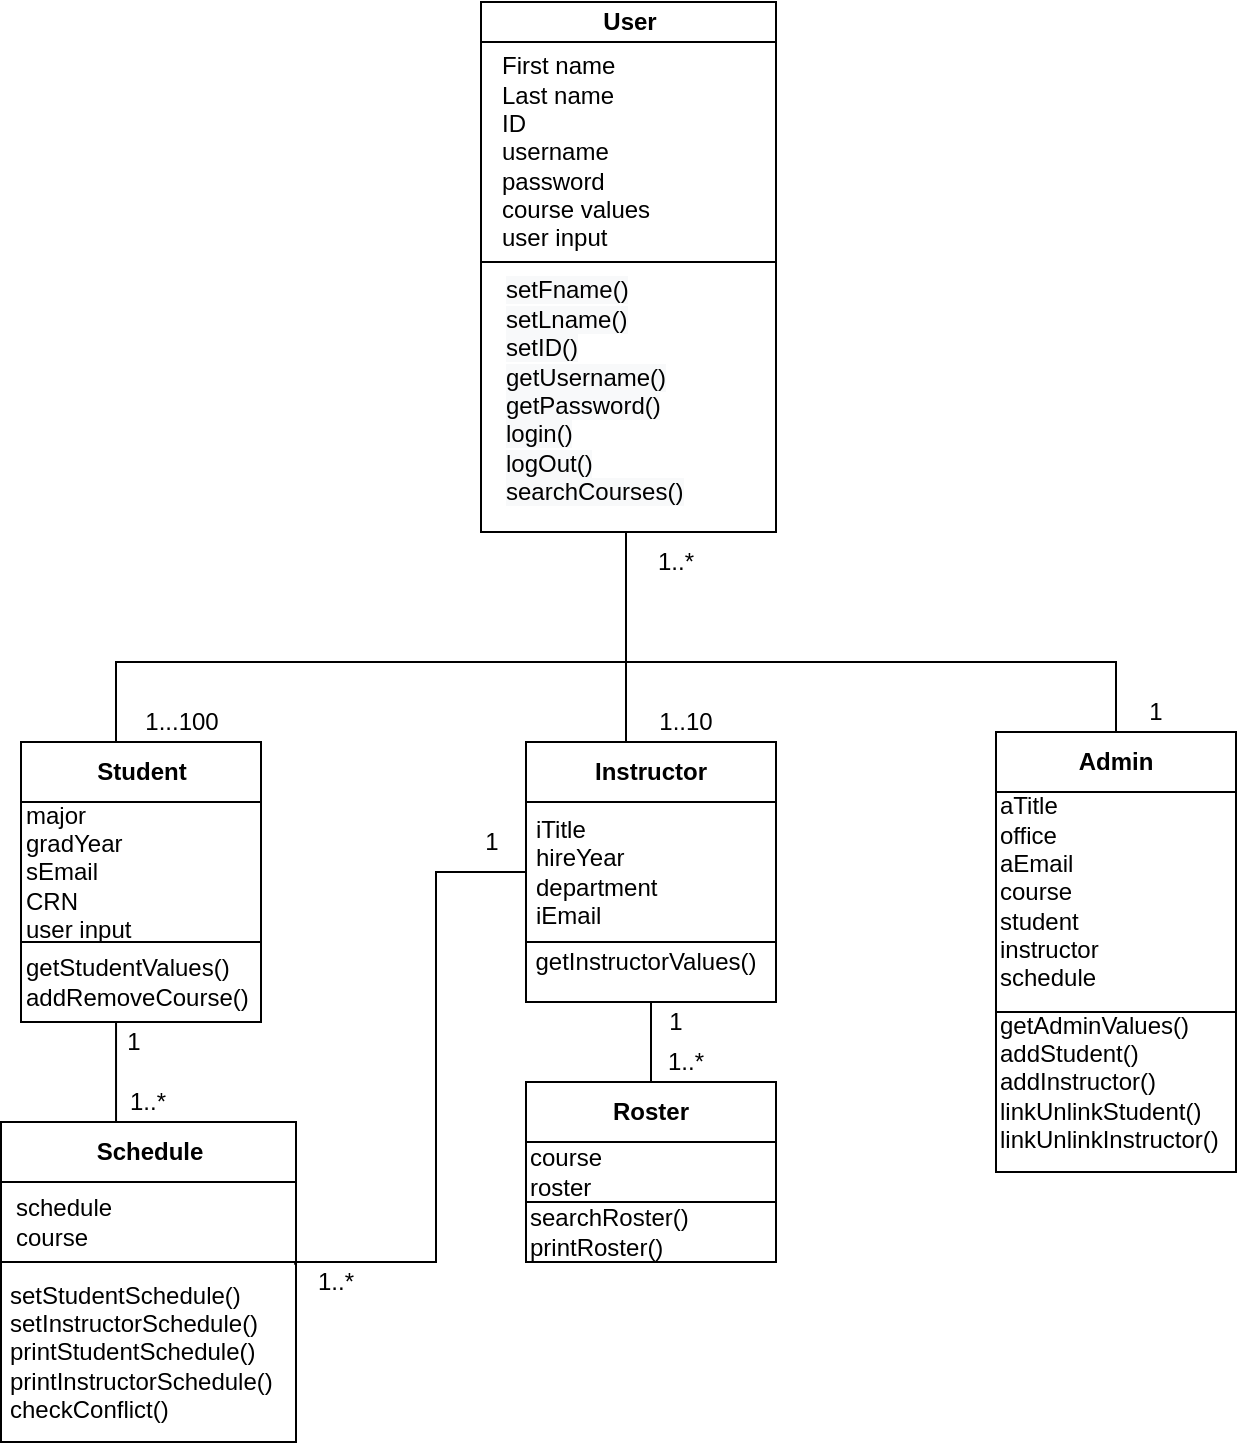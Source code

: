<mxfile version="13.3.4"><diagram id="9cIOM07T9-YGNOXP-FdK" name="Page-1"><mxGraphModel dx="1483" dy="829" grid="1" gridSize="10" guides="1" tooltips="1" connect="1" arrows="1" fold="1" page="1" pageScale="1" pageWidth="850" pageHeight="1100" math="0" shadow="0"><root><mxCell id="0"/><mxCell id="1" parent="0"/><mxCell id="Vj7BrCkwcQRklzfHVXEM-1" value="First name&amp;nbsp;&lt;br&gt;Last name&lt;br&gt;ID&lt;br&gt;username&amp;nbsp;&lt;br&gt;password&lt;br&gt;course values&lt;br&gt;user input" style="text;html=1;strokeColor=none;fillColor=none;align=left;verticalAlign=middle;whiteSpace=wrap;rounded=0;" parent="1" vertex="1"><mxGeometry x="351.25" y="80" width="130" height="50" as="geometry"/></mxCell><mxCell id="Vj7BrCkwcQRklzfHVXEM-10" value="&lt;br&gt;&lt;br&gt;&lt;span style=&quot;color: rgb(0 , 0 , 0) ; font-family: &amp;#34;helvetica&amp;#34; ; font-size: 12px ; font-style: normal ; font-weight: 400 ; letter-spacing: normal ; text-indent: 0px ; text-transform: none ; word-spacing: 0px ; background-color: rgb(248 , 249 , 250) ; display: inline ; float: none&quot;&gt;setFname()&lt;/span&gt;&lt;br style=&quot;color: rgb(0 , 0 , 0) ; font-family: &amp;#34;helvetica&amp;#34; ; font-size: 12px ; font-style: normal ; font-weight: 400 ; letter-spacing: normal ; text-indent: 0px ; text-transform: none ; word-spacing: 0px ; background-color: rgb(248 , 249 , 250)&quot;&gt;&lt;span style=&quot;color: rgb(0 , 0 , 0) ; font-family: &amp;#34;helvetica&amp;#34; ; font-size: 12px ; font-style: normal ; font-weight: 400 ; letter-spacing: normal ; text-indent: 0px ; text-transform: none ; word-spacing: 0px ; background-color: rgb(248 , 249 , 250) ; display: inline ; float: none&quot;&gt;setLname()&lt;/span&gt;&lt;br style=&quot;color: rgb(0 , 0 , 0) ; font-family: &amp;#34;helvetica&amp;#34; ; font-size: 12px ; font-style: normal ; font-weight: 400 ; letter-spacing: normal ; text-indent: 0px ; text-transform: none ; word-spacing: 0px ; background-color: rgb(248 , 249 , 250)&quot;&gt;&lt;span style=&quot;color: rgb(0 , 0 , 0) ; font-family: &amp;#34;helvetica&amp;#34; ; font-size: 12px ; font-style: normal ; font-weight: 400 ; letter-spacing: normal ; text-indent: 0px ; text-transform: none ; word-spacing: 0px ; background-color: rgb(248 , 249 , 250) ; display: inline ; float: none&quot;&gt;setID()&lt;br&gt;getUsername()&lt;br&gt;getPassword()&lt;br&gt;login()&lt;br&gt;logOut()&lt;br&gt;searchCourses()&lt;br&gt;&lt;/span&gt;" style="text;html=1;strokeColor=none;fillColor=none;align=left;verticalAlign=middle;whiteSpace=wrap;rounded=0;" parent="1" vertex="1"><mxGeometry x="352.5" y="190" width="80" height="40" as="geometry"/></mxCell><mxCell id="NWayfmKOfdbWDNxdP-Yo-30" style="edgeStyle=orthogonalEdgeStyle;rounded=0;orthogonalLoop=1;jettySize=auto;html=1;endArrow=none;endFill=0;gradientColor=none;" parent="1" source="Vj7BrCkwcQRklzfHVXEM-3" target="Vj7BrCkwcQRklzfHVXEM-31" edge="1"><mxGeometry relative="1" as="geometry"><Array as="points"><mxPoint x="415" y="360"/><mxPoint x="660" y="360"/></Array></mxGeometry></mxCell><mxCell id="NWayfmKOfdbWDNxdP-Yo-31" style="edgeStyle=orthogonalEdgeStyle;rounded=0;orthogonalLoop=1;jettySize=auto;html=1;endArrow=none;endFill=0;gradientColor=none;" parent="1" source="Vj7BrCkwcQRklzfHVXEM-3" edge="1"><mxGeometry relative="1" as="geometry"><mxPoint x="160" y="400" as="targetPoint"/><Array as="points"><mxPoint x="415" y="360"/><mxPoint x="160" y="360"/></Array></mxGeometry></mxCell><mxCell id="NWayfmKOfdbWDNxdP-Yo-33" style="edgeStyle=orthogonalEdgeStyle;rounded=0;orthogonalLoop=1;jettySize=auto;html=1;entryX=0.448;entryY=0.007;entryDx=0;entryDy=0;entryPerimeter=0;endArrow=none;endFill=0;gradientColor=none;" parent="1" source="Vj7BrCkwcQRklzfHVXEM-3" target="Vj7BrCkwcQRklzfHVXEM-22" edge="1"><mxGeometry relative="1" as="geometry"><Array as="points"><mxPoint x="415" y="355"/><mxPoint x="415" y="355"/></Array></mxGeometry></mxCell><mxCell id="Vj7BrCkwcQRklzfHVXEM-3" value="User" style="shape=table;html=1;whiteSpace=wrap;startSize=20;container=1;collapsible=0;childLayout=tableLayout;fixedRows=1;rowLines=0;fontStyle=1;align=center;columnLines=0;" parent="1" vertex="1"><mxGeometry x="342.5" y="30" width="147.5" height="265.0" as="geometry"/></mxCell><mxCell id="Vj7BrCkwcQRklzfHVXEM-4" value="" style="shape=partialRectangle;html=1;whiteSpace=wrap;collapsible=0;dropTarget=0;pointerEvents=0;fillColor=none;top=0;left=0;bottom=1;right=0;points=[[0,0.5],[1,0.5]];portConstraint=eastwest;gradientColor=none;" parent="Vj7BrCkwcQRklzfHVXEM-3" vertex="1"><mxGeometry y="20" width="147.5" height="110" as="geometry"/></mxCell><mxCell id="Vj7BrCkwcQRklzfHVXEM-5" value="" style="shape=partialRectangle;html=1;whiteSpace=wrap;connectable=0;fillColor=none;top=0;left=0;bottom=0;right=0;overflow=hidden;" parent="Vj7BrCkwcQRklzfHVXEM-4" vertex="1"><mxGeometry width="107" height="110" as="geometry"/></mxCell><mxCell id="Vj7BrCkwcQRklzfHVXEM-6" value="" style="shape=partialRectangle;html=1;whiteSpace=wrap;connectable=0;fillColor=none;top=0;left=0;bottom=0;right=0;align=left;spacingLeft=6;overflow=hidden;allowArrows=1;gradientColor=none;" parent="Vj7BrCkwcQRklzfHVXEM-4" vertex="1"><mxGeometry x="107" width="41" height="110" as="geometry"/></mxCell><mxCell id="Vj7BrCkwcQRklzfHVXEM-7" value="" style="shape=partialRectangle;html=1;whiteSpace=wrap;collapsible=0;dropTarget=0;pointerEvents=0;fillColor=none;top=0;left=0;bottom=0;right=0;points=[[0,0.5],[1,0.5]];portConstraint=eastwest;gradientColor=none;" parent="Vj7BrCkwcQRklzfHVXEM-3" vertex="1"><mxGeometry y="130" width="147.5" height="120" as="geometry"/></mxCell><mxCell id="Vj7BrCkwcQRklzfHVXEM-8" value="" style="shape=partialRectangle;html=1;whiteSpace=wrap;connectable=0;fillColor=none;top=0;left=0;bottom=0;right=0;overflow=hidden;align=left;" parent="Vj7BrCkwcQRklzfHVXEM-7" vertex="1"><mxGeometry width="107" height="120" as="geometry"/></mxCell><mxCell id="Vj7BrCkwcQRklzfHVXEM-9" value="" style="shape=partialRectangle;html=1;whiteSpace=wrap;connectable=0;fillColor=none;top=0;left=0;bottom=0;right=0;align=left;spacingLeft=6;overflow=hidden;gradientColor=none;" parent="Vj7BrCkwcQRklzfHVXEM-7" vertex="1"><mxGeometry x="107" width="41" height="120" as="geometry"/></mxCell><mxCell id="NWayfmKOfdbWDNxdP-Yo-61" value="major&lt;br&gt;gradYear&lt;br&gt;sEmail&lt;br&gt;CRN&lt;br&gt;user input" style="text;html=1;strokeColor=none;fillColor=none;align=left;verticalAlign=middle;whiteSpace=wrap;rounded=0;" parent="1" vertex="1"><mxGeometry x="112.5" y="440" width="100" height="50" as="geometry"/></mxCell><mxCell id="NWayfmKOfdbWDNxdP-Yo-62" value="getStudentValues()&lt;br&gt;addRemoveCourse()" style="text;html=1;strokeColor=none;fillColor=none;align=left;verticalAlign=middle;whiteSpace=wrap;rounded=0;" parent="1" vertex="1"><mxGeometry x="112.5" y="495" width="100" height="50" as="geometry"/></mxCell><mxCell id="NWayfmKOfdbWDNxdP-Yo-64" value="iTitle&lt;br&gt;hireYear&lt;br&gt;department&lt;br&gt;iEmail" style="text;html=1;strokeColor=none;fillColor=none;align=left;verticalAlign=middle;whiteSpace=wrap;rounded=0;" parent="1" vertex="1"><mxGeometry x="367.5" y="440" width="95" height="50" as="geometry"/></mxCell><mxCell id="NWayfmKOfdbWDNxdP-Yo-65" value="getInstructorValues()" style="text;html=1;strokeColor=none;fillColor=none;align=center;verticalAlign=middle;whiteSpace=wrap;rounded=0;" parent="1" vertex="1"><mxGeometry x="405" y="500" width="40" height="20" as="geometry"/></mxCell><mxCell id="NWayfmKOfdbWDNxdP-Yo-68" value="aTitle&lt;br&gt;office&amp;nbsp;&lt;br&gt;aEmail&lt;br&gt;course&lt;br&gt;student&lt;br&gt;instructor&lt;br&gt;schedule" style="text;html=1;strokeColor=none;fillColor=none;align=left;verticalAlign=middle;whiteSpace=wrap;rounded=0;" parent="1" vertex="1"><mxGeometry x="600" y="450" width="100" height="50" as="geometry"/></mxCell><mxCell id="NWayfmKOfdbWDNxdP-Yo-69" value="getAdminValues()&lt;br&gt;addStudent()&lt;br&gt;addInstructor()&lt;br&gt;linkUnlinkStudent()&lt;br&gt;linkUnlinkInstructor()" style="text;html=1;strokeColor=none;fillColor=none;align=left;verticalAlign=middle;whiteSpace=wrap;rounded=0;" parent="1" vertex="1"><mxGeometry x="600" y="550" width="100" height="40" as="geometry"/></mxCell><mxCell id="NWayfmKOfdbWDNxdP-Yo-101" value="schedule&lt;br&gt;course" style="text;html=1;strokeColor=none;fillColor=none;align=left;verticalAlign=middle;whiteSpace=wrap;rounded=0;" parent="1" vertex="1"><mxGeometry x="107.5" y="620" width="130" height="40" as="geometry"/></mxCell><mxCell id="NWayfmKOfdbWDNxdP-Yo-102" value="setStudentSchedule()&lt;br&gt;setInstructorSchedule()&lt;br&gt;printStudentSchedule()&lt;br&gt;printInstructorSchedule()&lt;br&gt;checkConflict()" style="text;html=1;strokeColor=none;fillColor=none;align=left;verticalAlign=middle;whiteSpace=wrap;rounded=0;" parent="1" vertex="1"><mxGeometry x="105" y="690" width="127.5" height="30" as="geometry"/></mxCell><mxCell id="8MISTg_AA7snmI9OG9AJ-30" value="course&lt;br&gt;roster" style="text;html=1;strokeColor=none;fillColor=none;align=left;verticalAlign=middle;whiteSpace=wrap;rounded=0;" vertex="1" parent="1"><mxGeometry x="365" y="600" width="125" height="30" as="geometry"/></mxCell><mxCell id="8MISTg_AA7snmI9OG9AJ-31" value="searchRoster()&lt;br&gt;printRoster()" style="text;html=1;strokeColor=none;fillColor=none;align=left;verticalAlign=middle;whiteSpace=wrap;rounded=0;" vertex="1" parent="1"><mxGeometry x="365" y="630" width="125" height="30" as="geometry"/></mxCell><mxCell id="8MISTg_AA7snmI9OG9AJ-52" style="edgeStyle=orthogonalEdgeStyle;rounded=0;orthogonalLoop=1;jettySize=auto;html=1;entryX=0.5;entryY=0;entryDx=0;entryDy=0;endArrow=none;endFill=0;" edge="1" parent="1" source="Vj7BrCkwcQRklzfHVXEM-22" target="8MISTg_AA7snmI9OG9AJ-23"><mxGeometry relative="1" as="geometry"/></mxCell><mxCell id="Vj7BrCkwcQRklzfHVXEM-22" value="Instructor" style="shape=table;html=1;whiteSpace=wrap;startSize=30;container=1;collapsible=0;childLayout=tableLayout;fixedRows=1;rowLines=0;fontStyle=1;align=center;columnLines=0;" parent="1" vertex="1"><mxGeometry x="365" y="400" width="125" height="130" as="geometry"/></mxCell><mxCell id="Vj7BrCkwcQRklzfHVXEM-23" value="" style="shape=partialRectangle;html=1;whiteSpace=wrap;collapsible=0;dropTarget=0;pointerEvents=0;fillColor=none;top=0;left=0;bottom=1;right=0;points=[[0,0.5],[1,0.5]];portConstraint=eastwest;gradientColor=none;" parent="Vj7BrCkwcQRklzfHVXEM-22" vertex="1"><mxGeometry y="30" width="125" height="70" as="geometry"/></mxCell><mxCell id="Vj7BrCkwcQRklzfHVXEM-24" value="" style="shape=partialRectangle;html=1;whiteSpace=wrap;connectable=0;fillColor=none;top=0;left=0;bottom=0;right=0;overflow=hidden;gradientColor=none;" parent="Vj7BrCkwcQRklzfHVXEM-23" vertex="1"><mxGeometry width="75" height="70" as="geometry"/></mxCell><mxCell id="Vj7BrCkwcQRklzfHVXEM-25" value="" style="shape=partialRectangle;html=1;whiteSpace=wrap;connectable=0;fillColor=none;top=0;left=0;bottom=0;right=0;align=left;spacingLeft=6;overflow=hidden;allowArrows=1;gradientColor=none;" parent="Vj7BrCkwcQRklzfHVXEM-23" vertex="1"><mxGeometry x="75" width="50" height="70" as="geometry"/></mxCell><mxCell id="Vj7BrCkwcQRklzfHVXEM-26" value="" style="shape=partialRectangle;html=1;whiteSpace=wrap;collapsible=0;dropTarget=0;pointerEvents=0;fillColor=none;top=0;left=0;bottom=0;right=0;points=[[0,0.5],[1,0.5]];portConstraint=eastwest;gradientColor=none;" parent="Vj7BrCkwcQRklzfHVXEM-22" vertex="1"><mxGeometry y="100" width="125" height="30" as="geometry"/></mxCell><mxCell id="Vj7BrCkwcQRklzfHVXEM-27" value="" style="shape=partialRectangle;html=1;whiteSpace=wrap;connectable=0;fillColor=none;top=0;left=0;bottom=0;right=0;overflow=hidden;align=left;gradientColor=none;" parent="Vj7BrCkwcQRklzfHVXEM-26" vertex="1"><mxGeometry width="75" height="30" as="geometry"/></mxCell><mxCell id="Vj7BrCkwcQRklzfHVXEM-28" value="" style="shape=partialRectangle;html=1;whiteSpace=wrap;connectable=0;fillColor=none;top=0;left=0;bottom=0;right=0;align=left;spacingLeft=6;overflow=hidden;gradientColor=none;" parent="Vj7BrCkwcQRklzfHVXEM-26" vertex="1"><mxGeometry x="75" width="50" height="30" as="geometry"/></mxCell><mxCell id="NWayfmKOfdbWDNxdP-Yo-44" value="Student" style="shape=table;html=1;whiteSpace=wrap;startSize=30;container=1;collapsible=0;childLayout=tableLayout;fixedRows=1;rowLines=0;fontStyle=1;align=center;columnLines=0;" parent="1" vertex="1"><mxGeometry x="112.5" y="400" width="120" height="140" as="geometry"/></mxCell><mxCell id="NWayfmKOfdbWDNxdP-Yo-45" value="" style="shape=partialRectangle;html=1;whiteSpace=wrap;collapsible=0;dropTarget=0;pointerEvents=0;fillColor=none;top=0;left=0;bottom=1;right=0;points=[[0,0.5],[1,0.5]];portConstraint=eastwest;gradientColor=none;" parent="NWayfmKOfdbWDNxdP-Yo-44" vertex="1"><mxGeometry y="30" width="120" height="70" as="geometry"/></mxCell><mxCell id="NWayfmKOfdbWDNxdP-Yo-46" value="" style="shape=partialRectangle;html=1;whiteSpace=wrap;connectable=0;fillColor=none;top=0;left=0;bottom=0;right=0;overflow=hidden;" parent="NWayfmKOfdbWDNxdP-Yo-45" vertex="1"><mxGeometry width="90" height="70" as="geometry"/></mxCell><mxCell id="NWayfmKOfdbWDNxdP-Yo-47" value="" style="shape=partialRectangle;html=1;whiteSpace=wrap;connectable=0;fillColor=none;top=0;left=0;bottom=0;right=0;align=left;spacingLeft=6;overflow=hidden;allowArrows=1;gradientColor=none;" parent="NWayfmKOfdbWDNxdP-Yo-45" vertex="1"><mxGeometry x="90" width="30" height="70" as="geometry"/></mxCell><mxCell id="NWayfmKOfdbWDNxdP-Yo-48" value="" style="shape=partialRectangle;html=1;whiteSpace=wrap;collapsible=0;dropTarget=0;pointerEvents=0;fillColor=none;top=0;left=0;bottom=0;right=0;points=[[0,0.5],[1,0.5]];portConstraint=eastwest;gradientColor=none;" parent="NWayfmKOfdbWDNxdP-Yo-44" vertex="1"><mxGeometry y="100" width="120" height="40" as="geometry"/></mxCell><mxCell id="NWayfmKOfdbWDNxdP-Yo-49" value="" style="shape=partialRectangle;html=1;whiteSpace=wrap;connectable=0;fillColor=none;top=0;left=0;bottom=0;right=0;overflow=hidden;align=left;gradientColor=none;" parent="NWayfmKOfdbWDNxdP-Yo-48" vertex="1"><mxGeometry width="90" height="40" as="geometry"/></mxCell><mxCell id="NWayfmKOfdbWDNxdP-Yo-50" value="" style="shape=partialRectangle;html=1;whiteSpace=wrap;connectable=0;fillColor=none;top=0;left=0;bottom=0;right=0;align=left;spacingLeft=6;overflow=hidden;gradientColor=none;" parent="NWayfmKOfdbWDNxdP-Yo-48" vertex="1"><mxGeometry x="90" width="30" height="40" as="geometry"/></mxCell><mxCell id="Vj7BrCkwcQRklzfHVXEM-31" value="Admin" style="shape=table;html=1;whiteSpace=wrap;startSize=30;container=1;collapsible=0;childLayout=tableLayout;fixedRows=1;rowLines=0;fontStyle=1;align=center;columnLines=0;" parent="1" vertex="1"><mxGeometry x="600" y="395" width="120" height="220" as="geometry"/></mxCell><mxCell id="Vj7BrCkwcQRklzfHVXEM-32" value="" style="shape=partialRectangle;html=1;whiteSpace=wrap;collapsible=0;dropTarget=0;pointerEvents=0;fillColor=none;top=0;left=0;bottom=1;right=0;points=[[0,0.5],[1,0.5]];portConstraint=eastwest;" parent="Vj7BrCkwcQRklzfHVXEM-31" vertex="1"><mxGeometry y="30" width="120" height="110" as="geometry"/></mxCell><mxCell id="Vj7BrCkwcQRklzfHVXEM-33" value="" style="shape=partialRectangle;html=1;whiteSpace=wrap;connectable=0;fillColor=none;top=0;left=0;bottom=0;right=0;overflow=hidden;" parent="Vj7BrCkwcQRklzfHVXEM-32" vertex="1"><mxGeometry width="75" height="110" as="geometry"/></mxCell><mxCell id="Vj7BrCkwcQRklzfHVXEM-34" value="" style="shape=partialRectangle;html=1;whiteSpace=wrap;connectable=0;fillColor=none;top=0;left=0;bottom=0;right=0;align=left;spacingLeft=6;overflow=hidden;allowArrows=1;gradientColor=none;" parent="Vj7BrCkwcQRklzfHVXEM-32" vertex="1"><mxGeometry x="75" width="45" height="110" as="geometry"/></mxCell><mxCell id="Vj7BrCkwcQRklzfHVXEM-35" value="" style="shape=partialRectangle;html=1;whiteSpace=wrap;collapsible=0;dropTarget=0;pointerEvents=0;fillColor=none;top=0;left=0;bottom=0;right=0;points=[[0,0.5],[1,0.5]];portConstraint=eastwest;gradientColor=none;" parent="Vj7BrCkwcQRklzfHVXEM-31" vertex="1"><mxGeometry y="140" width="120" height="80" as="geometry"/></mxCell><mxCell id="Vj7BrCkwcQRklzfHVXEM-36" value="" style="shape=partialRectangle;html=1;whiteSpace=wrap;connectable=0;fillColor=none;top=0;left=0;bottom=0;right=0;overflow=hidden;align=left;gradientColor=none;" parent="Vj7BrCkwcQRklzfHVXEM-35" vertex="1"><mxGeometry width="75" height="80" as="geometry"/></mxCell><mxCell id="Vj7BrCkwcQRklzfHVXEM-37" value="" style="shape=partialRectangle;html=1;whiteSpace=wrap;connectable=0;fillColor=none;top=0;left=0;bottom=0;right=0;align=left;spacingLeft=6;overflow=hidden;gradientColor=none;" parent="Vj7BrCkwcQRklzfHVXEM-35" vertex="1"><mxGeometry x="75" width="45" height="80" as="geometry"/></mxCell><mxCell id="8MISTg_AA7snmI9OG9AJ-48" value="" style="endArrow=none;html=1;entryX=0.396;entryY=1.002;entryDx=0;entryDy=0;entryPerimeter=0;exitX=0.39;exitY=0.002;exitDx=0;exitDy=0;exitPerimeter=0;" edge="1" parent="1" source="NWayfmKOfdbWDNxdP-Yo-94" target="NWayfmKOfdbWDNxdP-Yo-48"><mxGeometry width="50" height="50" relative="1" as="geometry"><mxPoint x="160" y="610" as="sourcePoint"/><mxPoint x="210" y="560" as="targetPoint"/></mxGeometry></mxCell><mxCell id="NWayfmKOfdbWDNxdP-Yo-94" value="Schedule" style="shape=table;html=1;whiteSpace=wrap;startSize=30;container=1;collapsible=0;childLayout=tableLayout;fixedRows=1;rowLines=0;fontStyle=1;align=center;columnLines=0;" parent="1" vertex="1"><mxGeometry x="102.5" y="590" width="147.5" height="160" as="geometry"/></mxCell><mxCell id="NWayfmKOfdbWDNxdP-Yo-95" value="" style="shape=partialRectangle;html=1;whiteSpace=wrap;collapsible=0;dropTarget=0;pointerEvents=0;fillColor=none;top=0;left=0;bottom=1;right=0;points=[[0,0.5],[1,0.5]];portConstraint=eastwest;" parent="NWayfmKOfdbWDNxdP-Yo-94" vertex="1"><mxGeometry y="30" width="147.5" height="40" as="geometry"/></mxCell><mxCell id="NWayfmKOfdbWDNxdP-Yo-96" value="" style="shape=partialRectangle;html=1;whiteSpace=wrap;connectable=0;fillColor=none;top=0;left=0;bottom=0;right=0;overflow=hidden;gradientColor=none;" parent="NWayfmKOfdbWDNxdP-Yo-95" vertex="1"><mxGeometry width="75" height="40" as="geometry"/></mxCell><mxCell id="NWayfmKOfdbWDNxdP-Yo-97" value="" style="shape=partialRectangle;html=1;whiteSpace=wrap;connectable=0;fillColor=none;top=0;left=0;bottom=0;right=0;align=left;spacingLeft=6;overflow=hidden;allowArrows=1;" parent="NWayfmKOfdbWDNxdP-Yo-95" vertex="1"><mxGeometry x="75" width="73" height="40" as="geometry"/></mxCell><mxCell id="NWayfmKOfdbWDNxdP-Yo-98" value="" style="shape=partialRectangle;html=1;whiteSpace=wrap;collapsible=0;dropTarget=0;pointerEvents=0;fillColor=none;top=0;left=0;bottom=0;right=0;points=[[0,0.5],[1,0.5]];portConstraint=eastwest;" parent="NWayfmKOfdbWDNxdP-Yo-94" vertex="1"><mxGeometry y="70" width="147.5" height="90" as="geometry"/></mxCell><mxCell id="NWayfmKOfdbWDNxdP-Yo-99" value="" style="shape=partialRectangle;html=1;whiteSpace=wrap;connectable=0;fillColor=none;top=0;left=0;bottom=0;right=0;overflow=hidden;align=left;" parent="NWayfmKOfdbWDNxdP-Yo-98" vertex="1"><mxGeometry width="75" height="90" as="geometry"/></mxCell><mxCell id="NWayfmKOfdbWDNxdP-Yo-100" value="" style="shape=partialRectangle;html=1;whiteSpace=wrap;connectable=0;fillColor=none;top=0;left=0;bottom=0;right=0;align=left;spacingLeft=6;overflow=hidden;" parent="NWayfmKOfdbWDNxdP-Yo-98" vertex="1"><mxGeometry x="75" width="73" height="90" as="geometry"/></mxCell><mxCell id="8MISTg_AA7snmI9OG9AJ-51" style="edgeStyle=orthogonalEdgeStyle;rounded=0;orthogonalLoop=1;jettySize=auto;html=1;entryX=0.997;entryY=0.015;entryDx=0;entryDy=0;entryPerimeter=0;endArrow=none;endFill=0;" edge="1" parent="1" source="Vj7BrCkwcQRklzfHVXEM-23" target="NWayfmKOfdbWDNxdP-Yo-98"><mxGeometry relative="1" as="geometry"><Array as="points"><mxPoint x="320" y="465"/><mxPoint x="320" y="660"/><mxPoint x="250" y="660"/></Array></mxGeometry></mxCell><mxCell id="8MISTg_AA7snmI9OG9AJ-23" value="Roster" style="shape=table;html=1;whiteSpace=wrap;startSize=30;container=1;collapsible=0;childLayout=tableLayout;fixedRows=1;rowLines=0;fontStyle=1;align=center;columnLines=0;" vertex="1" parent="1"><mxGeometry x="365" y="570" width="125" height="90" as="geometry"/></mxCell><mxCell id="8MISTg_AA7snmI9OG9AJ-24" value="" style="shape=partialRectangle;html=1;whiteSpace=wrap;collapsible=0;dropTarget=0;pointerEvents=0;fillColor=none;top=0;left=0;bottom=1;right=0;points=[[0,0.5],[1,0.5]];portConstraint=eastwest;gradientColor=none;" vertex="1" parent="8MISTg_AA7snmI9OG9AJ-23"><mxGeometry y="30" width="125" height="30" as="geometry"/></mxCell><mxCell id="8MISTg_AA7snmI9OG9AJ-25" value="" style="shape=partialRectangle;html=1;whiteSpace=wrap;connectable=0;fillColor=none;top=0;left=0;bottom=0;right=0;overflow=hidden;gradientColor=none;" vertex="1" parent="8MISTg_AA7snmI9OG9AJ-24"><mxGeometry width="75" height="30" as="geometry"/></mxCell><mxCell id="8MISTg_AA7snmI9OG9AJ-26" value="" style="shape=partialRectangle;html=1;whiteSpace=wrap;connectable=0;fillColor=none;top=0;left=0;bottom=0;right=0;align=left;spacingLeft=6;overflow=hidden;allowArrows=1;gradientColor=none;" vertex="1" parent="8MISTg_AA7snmI9OG9AJ-24"><mxGeometry x="75" width="50" height="30" as="geometry"/></mxCell><mxCell id="8MISTg_AA7snmI9OG9AJ-27" value="" style="shape=partialRectangle;html=1;whiteSpace=wrap;collapsible=0;dropTarget=0;pointerEvents=0;fillColor=none;top=0;left=0;bottom=0;right=0;points=[[0,0.5],[1,0.5]];portConstraint=eastwest;gradientColor=none;" vertex="1" parent="8MISTg_AA7snmI9OG9AJ-23"><mxGeometry y="60" width="125" height="30" as="geometry"/></mxCell><mxCell id="8MISTg_AA7snmI9OG9AJ-28" value="" style="shape=partialRectangle;html=1;whiteSpace=wrap;connectable=0;fillColor=none;top=0;left=0;bottom=0;right=0;overflow=hidden;align=left;gradientColor=none;" vertex="1" parent="8MISTg_AA7snmI9OG9AJ-27"><mxGeometry width="75" height="30" as="geometry"/></mxCell><mxCell id="8MISTg_AA7snmI9OG9AJ-29" value="" style="shape=partialRectangle;html=1;whiteSpace=wrap;connectable=0;fillColor=none;top=0;left=0;bottom=0;right=0;align=left;spacingLeft=6;overflow=hidden;gradientColor=none;" vertex="1" parent="8MISTg_AA7snmI9OG9AJ-27"><mxGeometry x="75" width="50" height="30" as="geometry"/></mxCell><mxCell id="8MISTg_AA7snmI9OG9AJ-53" value="1" style="text;html=1;strokeColor=none;fillColor=none;align=center;verticalAlign=middle;whiteSpace=wrap;rounded=0;" vertex="1" parent="1"><mxGeometry x="148.75" y="540" width="40" height="20" as="geometry"/></mxCell><mxCell id="8MISTg_AA7snmI9OG9AJ-54" value="1" style="text;html=1;strokeColor=none;fillColor=none;align=center;verticalAlign=middle;whiteSpace=wrap;rounded=0;" vertex="1" parent="1"><mxGeometry x="327.5" y="440" width="40" height="20" as="geometry"/></mxCell><mxCell id="8MISTg_AA7snmI9OG9AJ-55" value="1..*" style="text;html=1;strokeColor=none;fillColor=none;align=center;verticalAlign=middle;whiteSpace=wrap;rounded=0;" vertex="1" parent="1"><mxGeometry x="250" y="660" width="40" height="20" as="geometry"/></mxCell><mxCell id="8MISTg_AA7snmI9OG9AJ-57" value="1..*" style="text;html=1;strokeColor=none;fillColor=none;align=center;verticalAlign=middle;whiteSpace=wrap;rounded=0;" vertex="1" parent="1"><mxGeometry x="156.25" y="570" width="40" height="20" as="geometry"/></mxCell><mxCell id="8MISTg_AA7snmI9OG9AJ-58" value="1..*" style="text;html=1;strokeColor=none;fillColor=none;align=center;verticalAlign=middle;whiteSpace=wrap;rounded=0;" vertex="1" parent="1"><mxGeometry x="425" y="550" width="40" height="20" as="geometry"/></mxCell><mxCell id="8MISTg_AA7snmI9OG9AJ-59" value="1" style="text;html=1;strokeColor=none;fillColor=none;align=center;verticalAlign=middle;whiteSpace=wrap;rounded=0;" vertex="1" parent="1"><mxGeometry x="420" y="530" width="40" height="20" as="geometry"/></mxCell><mxCell id="8MISTg_AA7snmI9OG9AJ-60" value="1" style="text;html=1;strokeColor=none;fillColor=none;align=center;verticalAlign=middle;whiteSpace=wrap;rounded=0;" vertex="1" parent="1"><mxGeometry x="660" y="375" width="40" height="20" as="geometry"/></mxCell><mxCell id="8MISTg_AA7snmI9OG9AJ-61" value="1...100" style="text;html=1;strokeColor=none;fillColor=none;align=center;verticalAlign=middle;whiteSpace=wrap;rounded=0;" vertex="1" parent="1"><mxGeometry x="172.5" y="380" width="40" height="20" as="geometry"/></mxCell><mxCell id="8MISTg_AA7snmI9OG9AJ-62" value="1..10" style="text;html=1;strokeColor=none;fillColor=none;align=center;verticalAlign=middle;whiteSpace=wrap;rounded=0;" vertex="1" parent="1"><mxGeometry x="425" y="390" width="40" as="geometry"/></mxCell><mxCell id="8MISTg_AA7snmI9OG9AJ-63" value="1..*" style="text;html=1;strokeColor=none;fillColor=none;align=center;verticalAlign=middle;whiteSpace=wrap;rounded=0;" vertex="1" parent="1"><mxGeometry x="420" y="300" width="40" height="20" as="geometry"/></mxCell></root></mxGraphModel></diagram></mxfile>